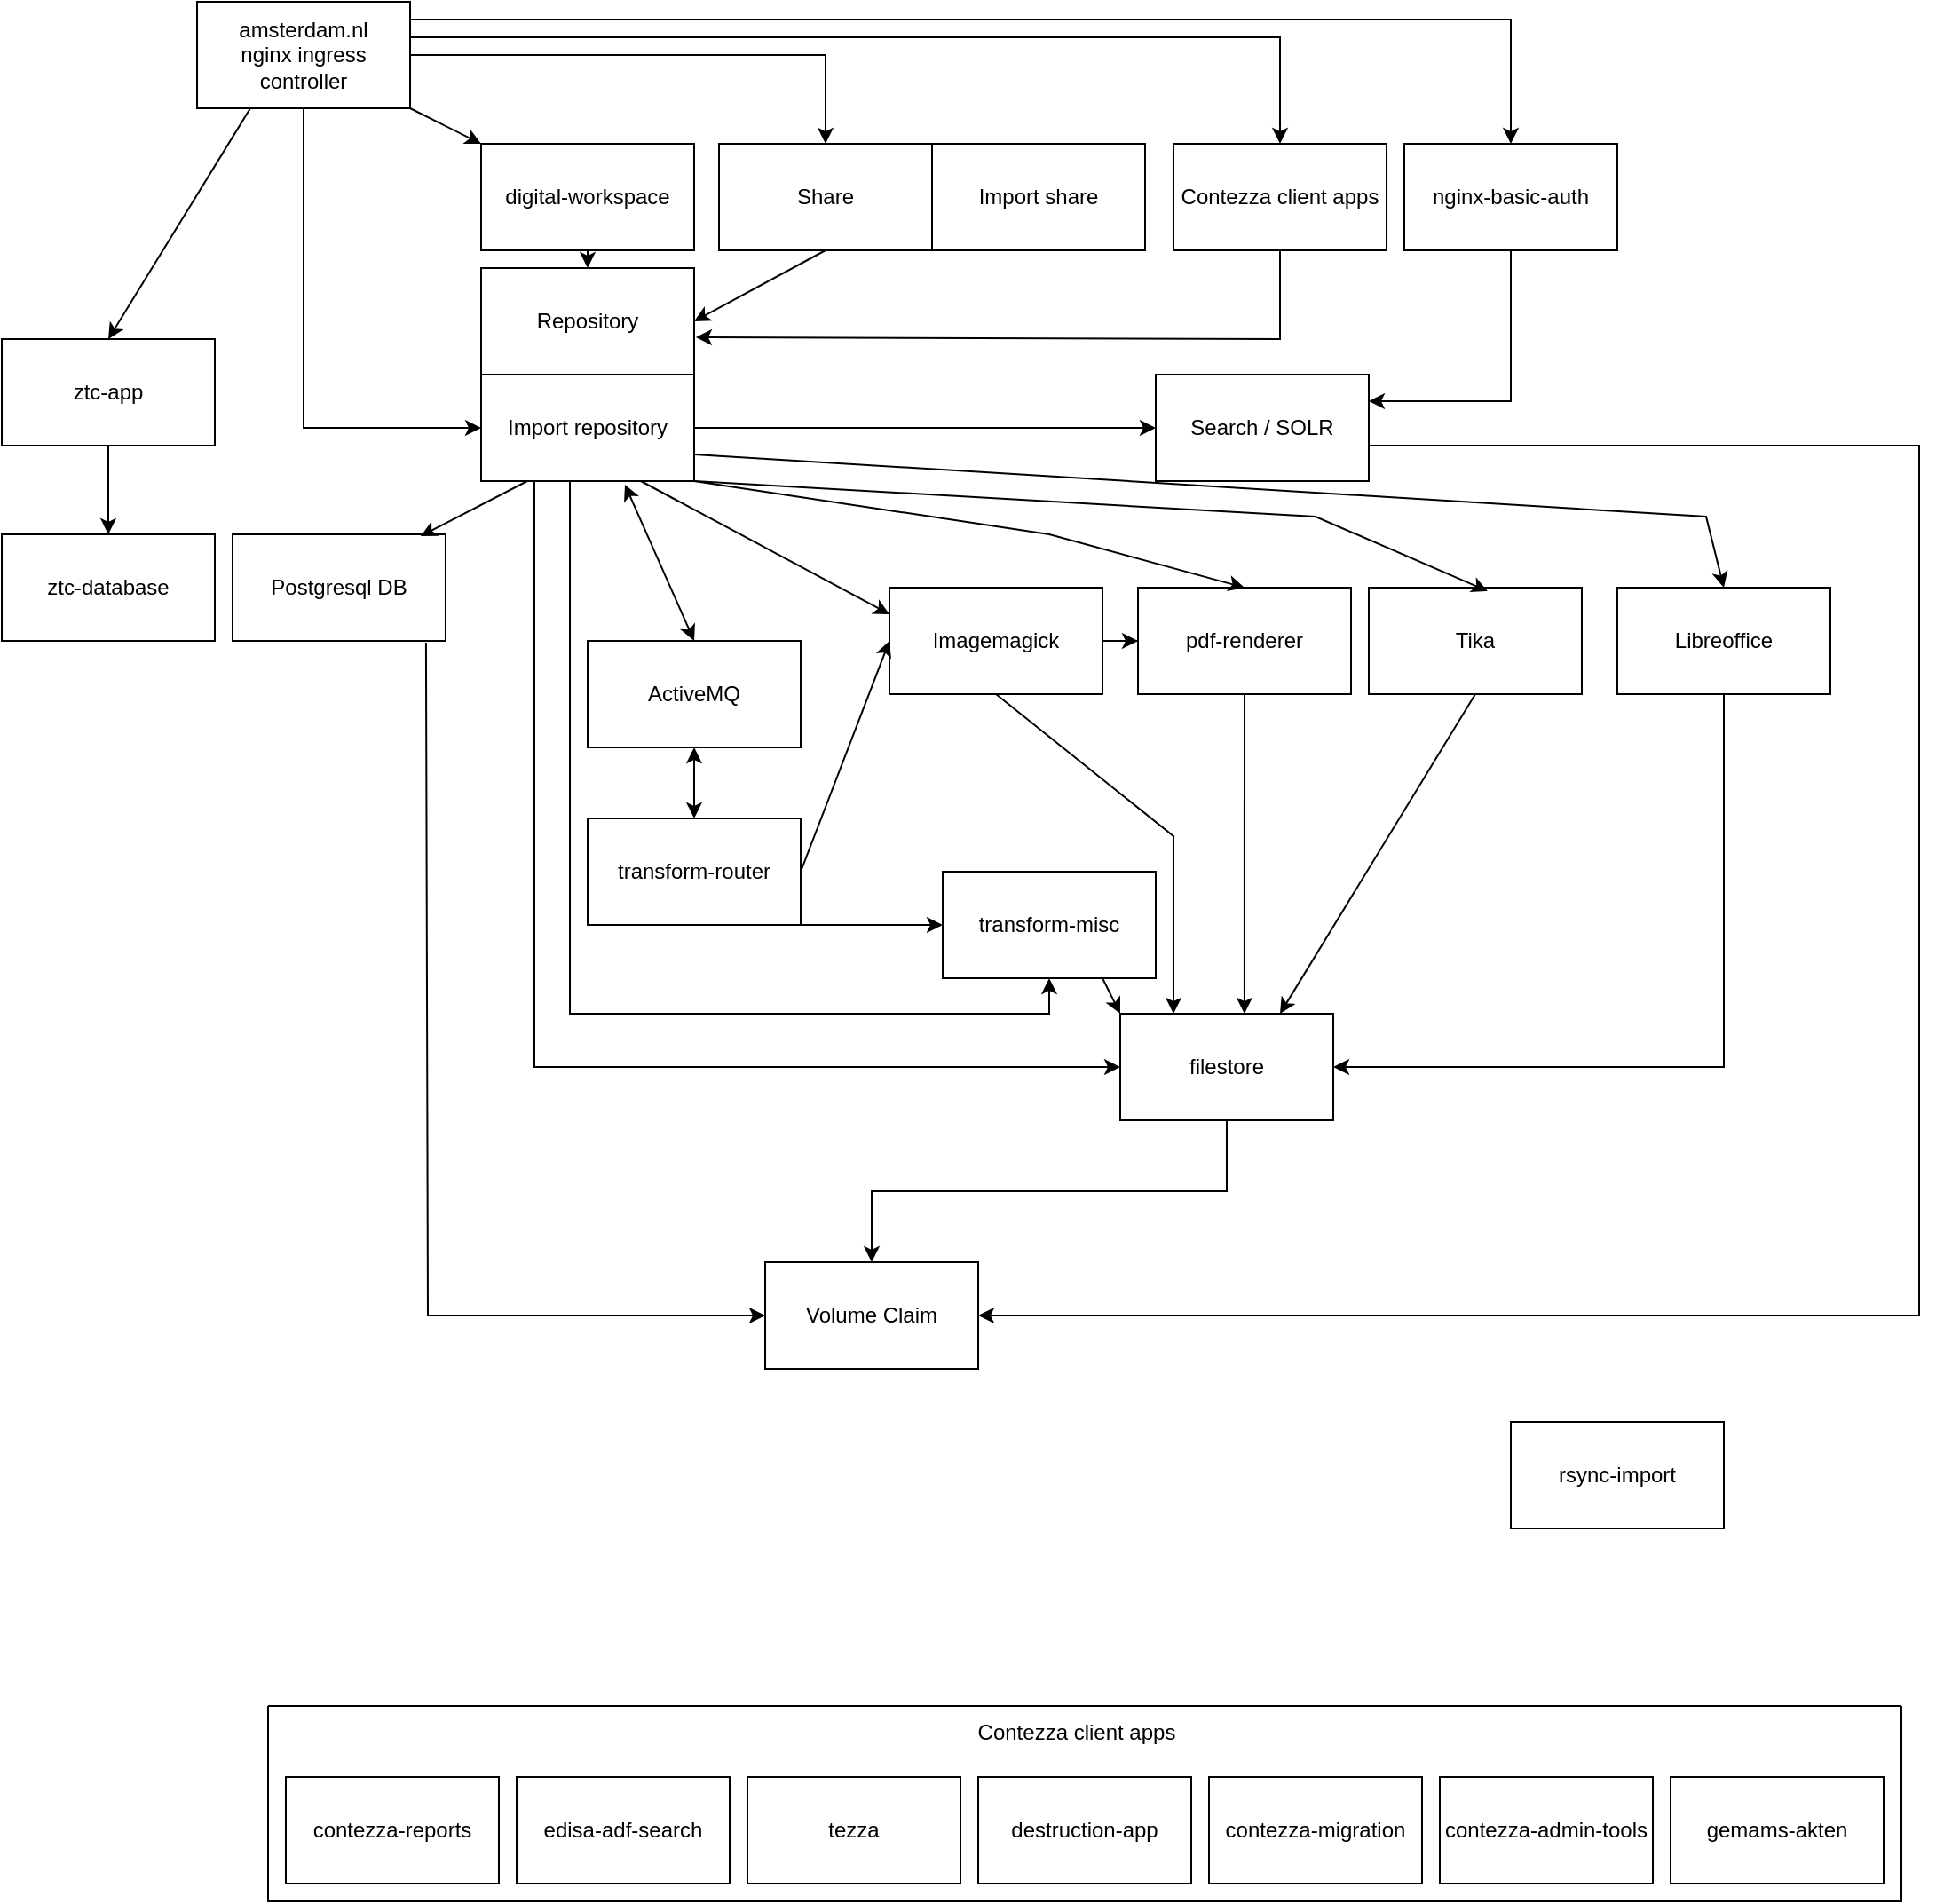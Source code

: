 <mxfile version="21.0.6" type="github">
  <diagram name="Page-1" id="YS1rIyps25A-1Hv-qOsN">
    <mxGraphModel dx="1242" dy="738" grid="1" gridSize="10" guides="1" tooltips="1" connect="1" arrows="1" fold="1" page="1" pageScale="1" pageWidth="827" pageHeight="1169" math="0" shadow="0">
      <root>
        <mxCell id="0" />
        <mxCell id="1" parent="0" />
        <mxCell id="krFgZpiRX3iTC0WziJFK-1" value="Share" style="rounded=0;whiteSpace=wrap;html=1;" parent="1" vertex="1">
          <mxGeometry x="414" y="110" width="120" height="60" as="geometry" />
        </mxCell>
        <mxCell id="krFgZpiRX3iTC0WziJFK-3" value="Import share" style="rounded=0;whiteSpace=wrap;html=1;" parent="1" vertex="1">
          <mxGeometry x="534" y="110" width="120" height="60" as="geometry" />
        </mxCell>
        <mxCell id="krFgZpiRX3iTC0WziJFK-4" value="Repository" style="rounded=0;whiteSpace=wrap;html=1;" parent="1" vertex="1">
          <mxGeometry x="280" y="180" width="120" height="60" as="geometry" />
        </mxCell>
        <mxCell id="krFgZpiRX3iTC0WziJFK-5" value="Search / SOLR" style="rounded=0;whiteSpace=wrap;html=1;" parent="1" vertex="1">
          <mxGeometry x="660" y="240" width="120" height="60" as="geometry" />
        </mxCell>
        <mxCell id="hqRfEwjMwBw0cGuDDJ4P-16" value="" style="edgeStyle=orthogonalEdgeStyle;rounded=0;orthogonalLoop=1;jettySize=auto;html=1;entryX=0.5;entryY=0;entryDx=0;entryDy=0;exitX=0.5;exitY=1;exitDx=0;exitDy=0;" parent="1" source="krFgZpiRX3iTC0WziJFK-14" target="krFgZpiRX3iTC0WziJFK-6" edge="1">
          <mxGeometry relative="1" as="geometry">
            <Array as="points" />
          </mxGeometry>
        </mxCell>
        <mxCell id="krFgZpiRX3iTC0WziJFK-6" value="Volume Claim&lt;br&gt;" style="rounded=0;whiteSpace=wrap;html=1;" parent="1" vertex="1">
          <mxGeometry x="440" y="740" width="120" height="60" as="geometry" />
        </mxCell>
        <mxCell id="krFgZpiRX3iTC0WziJFK-7" value="ActiveMQ" style="rounded=0;whiteSpace=wrap;html=1;" parent="1" vertex="1">
          <mxGeometry x="340" y="390" width="120" height="60" as="geometry" />
        </mxCell>
        <mxCell id="CQKRBAxGJwTXLFwutG1I-16" value="" style="edgeStyle=orthogonalEdgeStyle;rounded=0;orthogonalLoop=1;jettySize=auto;html=1;" parent="1" source="krFgZpiRX3iTC0WziJFK-8" target="krFgZpiRX3iTC0WziJFK-10" edge="1">
          <mxGeometry relative="1" as="geometry" />
        </mxCell>
        <mxCell id="krFgZpiRX3iTC0WziJFK-8" value="Imagemagick" style="rounded=0;whiteSpace=wrap;html=1;" parent="1" vertex="1">
          <mxGeometry x="510" y="360" width="120" height="60" as="geometry" />
        </mxCell>
        <mxCell id="krFgZpiRX3iTC0WziJFK-9" value="Libreoffice" style="rounded=0;whiteSpace=wrap;html=1;" parent="1" vertex="1">
          <mxGeometry x="920" y="360" width="120" height="60" as="geometry" />
        </mxCell>
        <mxCell id="krFgZpiRX3iTC0WziJFK-10" value="pdf-renderer" style="rounded=0;whiteSpace=wrap;html=1;" parent="1" vertex="1">
          <mxGeometry x="650" y="360" width="120" height="60" as="geometry" />
        </mxCell>
        <mxCell id="krFgZpiRX3iTC0WziJFK-11" value="Tika" style="rounded=0;whiteSpace=wrap;html=1;" parent="1" vertex="1">
          <mxGeometry x="780" y="360" width="120" height="60" as="geometry" />
        </mxCell>
        <mxCell id="krFgZpiRX3iTC0WziJFK-12" value="transform-misc" style="rounded=0;whiteSpace=wrap;html=1;" parent="1" vertex="1">
          <mxGeometry x="540" y="520" width="120" height="60" as="geometry" />
        </mxCell>
        <mxCell id="krFgZpiRX3iTC0WziJFK-13" value="transform-router" style="rounded=0;whiteSpace=wrap;html=1;" parent="1" vertex="1">
          <mxGeometry x="340" y="490" width="120" height="60" as="geometry" />
        </mxCell>
        <mxCell id="krFgZpiRX3iTC0WziJFK-14" value="filestore" style="rounded=0;whiteSpace=wrap;html=1;" parent="1" vertex="1">
          <mxGeometry x="640" y="600" width="120" height="60" as="geometry" />
        </mxCell>
        <mxCell id="krFgZpiRX3iTC0WziJFK-18" value="digital-workspace" style="rounded=0;whiteSpace=wrap;html=1;" parent="1" vertex="1">
          <mxGeometry x="280" y="110" width="120" height="60" as="geometry" />
        </mxCell>
        <mxCell id="krFgZpiRX3iTC0WziJFK-23" value="nginx-basic-auth" style="rounded=0;whiteSpace=wrap;html=1;" parent="1" vertex="1">
          <mxGeometry x="800" y="110" width="120" height="60" as="geometry" />
        </mxCell>
        <mxCell id="krFgZpiRX3iTC0WziJFK-25" value="ztc-app" style="rounded=0;whiteSpace=wrap;html=1;" parent="1" vertex="1">
          <mxGeometry x="10" y="220" width="120" height="60" as="geometry" />
        </mxCell>
        <mxCell id="krFgZpiRX3iTC0WziJFK-26" value="ztc-database" style="rounded=0;whiteSpace=wrap;html=1;" parent="1" vertex="1">
          <mxGeometry x="10" y="330" width="120" height="60" as="geometry" />
        </mxCell>
        <mxCell id="krFgZpiRX3iTC0WziJFK-27" value="Import repository" style="rounded=0;whiteSpace=wrap;html=1;" parent="1" vertex="1">
          <mxGeometry x="280" y="240" width="120" height="60" as="geometry" />
        </mxCell>
        <mxCell id="krFgZpiRX3iTC0WziJFK-30" value="" style="endArrow=classic;startArrow=classic;html=1;rounded=0;exitX=0.5;exitY=0;exitDx=0;exitDy=0;entryX=0.5;entryY=1;entryDx=0;entryDy=0;" parent="1" source="krFgZpiRX3iTC0WziJFK-13" target="krFgZpiRX3iTC0WziJFK-7" edge="1">
          <mxGeometry width="50" height="50" relative="1" as="geometry">
            <mxPoint x="460" y="500" as="sourcePoint" />
            <mxPoint x="410" y="430" as="targetPoint" />
          </mxGeometry>
        </mxCell>
        <mxCell id="krFgZpiRX3iTC0WziJFK-32" value="" style="endArrow=classic;html=1;rounded=0;exitX=1;exitY=1;exitDx=0;exitDy=0;entryX=0;entryY=0.5;entryDx=0;entryDy=0;" parent="1" source="krFgZpiRX3iTC0WziJFK-13" target="krFgZpiRX3iTC0WziJFK-12" edge="1">
          <mxGeometry width="50" height="50" relative="1" as="geometry">
            <mxPoint x="440" y="430" as="sourcePoint" />
            <mxPoint x="440" y="540" as="targetPoint" />
          </mxGeometry>
        </mxCell>
        <mxCell id="krFgZpiRX3iTC0WziJFK-33" value="" style="endArrow=classic;html=1;rounded=0;exitX=1;exitY=0.5;exitDx=0;exitDy=0;entryX=0;entryY=0.5;entryDx=0;entryDy=0;" parent="1" source="krFgZpiRX3iTC0WziJFK-13" target="krFgZpiRX3iTC0WziJFK-8" edge="1">
          <mxGeometry width="50" height="50" relative="1" as="geometry">
            <mxPoint x="440" y="470" as="sourcePoint" />
            <mxPoint x="490" y="420" as="targetPoint" />
          </mxGeometry>
        </mxCell>
        <mxCell id="krFgZpiRX3iTC0WziJFK-39" value="" style="endArrow=classic;html=1;rounded=0;entryX=1;entryY=0.5;entryDx=0;entryDy=0;exitX=0.5;exitY=1;exitDx=0;exitDy=0;" parent="1" source="krFgZpiRX3iTC0WziJFK-9" target="krFgZpiRX3iTC0WziJFK-14" edge="1">
          <mxGeometry width="50" height="50" relative="1" as="geometry">
            <mxPoint x="730" y="470" as="sourcePoint" />
            <mxPoint x="780" y="420" as="targetPoint" />
            <Array as="points">
              <mxPoint x="980" y="630" />
            </Array>
          </mxGeometry>
        </mxCell>
        <mxCell id="hqRfEwjMwBw0cGuDDJ4P-1" value="" style="endArrow=classic;html=1;rounded=0;exitX=1;exitY=0.5;exitDx=0;exitDy=0;entryX=0;entryY=0.5;entryDx=0;entryDy=0;" parent="1" source="krFgZpiRX3iTC0WziJFK-27" target="krFgZpiRX3iTC0WziJFK-5" edge="1">
          <mxGeometry width="50" height="50" relative="1" as="geometry">
            <mxPoint x="390" y="330" as="sourcePoint" />
            <mxPoint x="440" y="280" as="targetPoint" />
          </mxGeometry>
        </mxCell>
        <mxCell id="hqRfEwjMwBw0cGuDDJ4P-2" value="" style="endArrow=classic;html=1;rounded=0;exitX=0.5;exitY=1;exitDx=0;exitDy=0;entryX=0.5;entryY=0;entryDx=0;entryDy=0;" parent="1" source="krFgZpiRX3iTC0WziJFK-18" target="krFgZpiRX3iTC0WziJFK-4" edge="1">
          <mxGeometry width="50" height="50" relative="1" as="geometry">
            <mxPoint x="390" y="330" as="sourcePoint" />
            <mxPoint x="270" y="190" as="targetPoint" />
          </mxGeometry>
        </mxCell>
        <mxCell id="hqRfEwjMwBw0cGuDDJ4P-3" value="" style="endArrow=classic;html=1;rounded=0;exitX=0.5;exitY=1;exitDx=0;exitDy=0;entryX=1;entryY=0.5;entryDx=0;entryDy=0;" parent="1" source="krFgZpiRX3iTC0WziJFK-1" target="krFgZpiRX3iTC0WziJFK-4" edge="1">
          <mxGeometry width="50" height="50" relative="1" as="geometry">
            <mxPoint x="440" y="220" as="sourcePoint" />
            <mxPoint x="500" y="210" as="targetPoint" />
          </mxGeometry>
        </mxCell>
        <mxCell id="hqRfEwjMwBw0cGuDDJ4P-4" value="" style="endArrow=classic;startArrow=classic;html=1;rounded=0;entryX=0.675;entryY=1.033;entryDx=0;entryDy=0;entryPerimeter=0;exitX=0.5;exitY=0;exitDx=0;exitDy=0;" parent="1" source="krFgZpiRX3iTC0WziJFK-7" target="krFgZpiRX3iTC0WziJFK-27" edge="1">
          <mxGeometry width="50" height="50" relative="1" as="geometry">
            <mxPoint x="380" y="420" as="sourcePoint" />
            <mxPoint x="430" y="370" as="targetPoint" />
          </mxGeometry>
        </mxCell>
        <mxCell id="hqRfEwjMwBw0cGuDDJ4P-5" value="" style="endArrow=classic;html=1;rounded=0;exitX=0.75;exitY=1;exitDx=0;exitDy=0;entryX=0;entryY=0.25;entryDx=0;entryDy=0;" parent="1" source="krFgZpiRX3iTC0WziJFK-27" target="krFgZpiRX3iTC0WziJFK-8" edge="1">
          <mxGeometry width="50" height="50" relative="1" as="geometry">
            <mxPoint x="450" y="340" as="sourcePoint" />
            <mxPoint x="500" y="290" as="targetPoint" />
          </mxGeometry>
        </mxCell>
        <mxCell id="hqRfEwjMwBw0cGuDDJ4P-6" value="" style="endArrow=classic;html=1;rounded=0;exitX=1;exitY=0.75;exitDx=0;exitDy=0;entryX=0.5;entryY=0;entryDx=0;entryDy=0;" parent="1" source="krFgZpiRX3iTC0WziJFK-27" target="krFgZpiRX3iTC0WziJFK-9" edge="1">
          <mxGeometry width="50" height="50" relative="1" as="geometry">
            <mxPoint x="380" y="450" as="sourcePoint" />
            <mxPoint x="430" y="400" as="targetPoint" />
            <Array as="points">
              <mxPoint x="970" y="320" />
            </Array>
          </mxGeometry>
        </mxCell>
        <mxCell id="hqRfEwjMwBw0cGuDDJ4P-7" value="" style="endArrow=classic;html=1;rounded=0;exitX=1;exitY=1;exitDx=0;exitDy=0;entryX=0.5;entryY=0;entryDx=0;entryDy=0;" parent="1" source="krFgZpiRX3iTC0WziJFK-27" target="krFgZpiRX3iTC0WziJFK-10" edge="1">
          <mxGeometry width="50" height="50" relative="1" as="geometry">
            <mxPoint x="250" y="440" as="sourcePoint" />
            <mxPoint x="300" y="390" as="targetPoint" />
            <Array as="points">
              <mxPoint x="600" y="330" />
            </Array>
          </mxGeometry>
        </mxCell>
        <mxCell id="hqRfEwjMwBw0cGuDDJ4P-8" value="" style="endArrow=classic;html=1;rounded=0;exitX=1;exitY=1;exitDx=0;exitDy=0;entryX=0.558;entryY=0.033;entryDx=0;entryDy=0;entryPerimeter=0;" parent="1" source="krFgZpiRX3iTC0WziJFK-27" target="krFgZpiRX3iTC0WziJFK-11" edge="1">
          <mxGeometry width="50" height="50" relative="1" as="geometry">
            <mxPoint x="360" y="430" as="sourcePoint" />
            <mxPoint x="410" y="380" as="targetPoint" />
            <Array as="points">
              <mxPoint x="750" y="320" />
            </Array>
          </mxGeometry>
        </mxCell>
        <mxCell id="hqRfEwjMwBw0cGuDDJ4P-17" value="Postgresql DB" style="rounded=0;whiteSpace=wrap;html=1;" parent="1" vertex="1">
          <mxGeometry x="140" y="330" width="120" height="60" as="geometry" />
        </mxCell>
        <mxCell id="hqRfEwjMwBw0cGuDDJ4P-18" value="" style="endArrow=classic;html=1;rounded=0;entryX=0.883;entryY=0.017;entryDx=0;entryDy=0;entryPerimeter=0;" parent="1" target="hqRfEwjMwBw0cGuDDJ4P-17" edge="1">
          <mxGeometry width="50" height="50" relative="1" as="geometry">
            <mxPoint x="306" y="300" as="sourcePoint" />
            <mxPoint x="270" y="220" as="targetPoint" />
          </mxGeometry>
        </mxCell>
        <mxCell id="hqRfEwjMwBw0cGuDDJ4P-19" value="" style="endArrow=classic;html=1;rounded=0;exitX=0.908;exitY=1.017;exitDx=0;exitDy=0;exitPerimeter=0;entryX=0;entryY=0.5;entryDx=0;entryDy=0;" parent="1" source="hqRfEwjMwBw0cGuDDJ4P-17" target="krFgZpiRX3iTC0WziJFK-6" edge="1">
          <mxGeometry width="50" height="50" relative="1" as="geometry">
            <mxPoint x="260" y="460" as="sourcePoint" />
            <mxPoint x="310" y="410" as="targetPoint" />
            <Array as="points">
              <mxPoint x="250" y="770" />
            </Array>
          </mxGeometry>
        </mxCell>
        <mxCell id="hqRfEwjMwBw0cGuDDJ4P-20" value="amsterdam.nl&lt;br&gt;nginx ingress controller" style="rounded=0;whiteSpace=wrap;html=1;" parent="1" vertex="1">
          <mxGeometry x="120" y="30" width="120" height="60" as="geometry" />
        </mxCell>
        <mxCell id="VwnkZJosyIpujjQFA8KQ-1" value="" style="endArrow=classic;html=1;rounded=0;entryX=0.5;entryY=0;entryDx=0;entryDy=0;" parent="1" target="krFgZpiRX3iTC0WziJFK-1" edge="1">
          <mxGeometry width="50" height="50" relative="1" as="geometry">
            <mxPoint x="240" y="60" as="sourcePoint" />
            <mxPoint x="290" y="10" as="targetPoint" />
            <Array as="points">
              <mxPoint x="474" y="60" />
            </Array>
          </mxGeometry>
        </mxCell>
        <mxCell id="VwnkZJosyIpujjQFA8KQ-2" value="" style="endArrow=classic;html=1;rounded=0;entryX=0;entryY=0;entryDx=0;entryDy=0;exitX=1;exitY=1;exitDx=0;exitDy=0;" parent="1" source="hqRfEwjMwBw0cGuDDJ4P-20" target="krFgZpiRX3iTC0WziJFK-18" edge="1">
          <mxGeometry width="50" height="50" relative="1" as="geometry">
            <mxPoint x="180" y="90" as="sourcePoint" />
            <mxPoint x="160" y="120" as="targetPoint" />
          </mxGeometry>
        </mxCell>
        <mxCell id="VwnkZJosyIpujjQFA8KQ-3" value="" style="endArrow=classic;html=1;rounded=0;exitX=0.5;exitY=1;exitDx=0;exitDy=0;entryX=0;entryY=0.5;entryDx=0;entryDy=0;" parent="1" source="hqRfEwjMwBw0cGuDDJ4P-20" target="krFgZpiRX3iTC0WziJFK-27" edge="1">
          <mxGeometry width="50" height="50" relative="1" as="geometry">
            <mxPoint x="140" y="230" as="sourcePoint" />
            <mxPoint x="190" y="180" as="targetPoint" />
            <Array as="points">
              <mxPoint x="180" y="270" />
            </Array>
          </mxGeometry>
        </mxCell>
        <mxCell id="CQKRBAxGJwTXLFwutG1I-1" value="" style="endArrow=classic;html=1;rounded=0;entryX=0.5;entryY=0;entryDx=0;entryDy=0;" parent="1" target="krFgZpiRX3iTC0WziJFK-23" edge="1">
          <mxGeometry width="50" height="50" relative="1" as="geometry">
            <mxPoint x="240" y="40" as="sourcePoint" />
            <mxPoint x="290" y="-10" as="targetPoint" />
            <Array as="points">
              <mxPoint x="860" y="40" />
            </Array>
          </mxGeometry>
        </mxCell>
        <mxCell id="CQKRBAxGJwTXLFwutG1I-2" value="" style="endArrow=classic;html=1;rounded=0;exitX=0.5;exitY=1;exitDx=0;exitDy=0;entryX=1;entryY=0.25;entryDx=0;entryDy=0;" parent="1" source="krFgZpiRX3iTC0WziJFK-23" target="krFgZpiRX3iTC0WziJFK-5" edge="1">
          <mxGeometry width="50" height="50" relative="1" as="geometry">
            <mxPoint x="730" y="160" as="sourcePoint" />
            <mxPoint x="780" y="110" as="targetPoint" />
            <Array as="points">
              <mxPoint x="860" y="255" />
            </Array>
          </mxGeometry>
        </mxCell>
        <mxCell id="CQKRBAxGJwTXLFwutG1I-3" value="" style="endArrow=classic;html=1;rounded=0;exitX=0.25;exitY=1;exitDx=0;exitDy=0;entryX=0.5;entryY=0;entryDx=0;entryDy=0;" parent="1" source="hqRfEwjMwBw0cGuDDJ4P-20" target="krFgZpiRX3iTC0WziJFK-25" edge="1">
          <mxGeometry width="50" height="50" relative="1" as="geometry">
            <mxPoint x="60" y="80" as="sourcePoint" />
            <mxPoint x="110" y="30" as="targetPoint" />
          </mxGeometry>
        </mxCell>
        <mxCell id="CQKRBAxGJwTXLFwutG1I-4" value="" style="endArrow=classic;html=1;rounded=0;entryX=0.5;entryY=0;entryDx=0;entryDy=0;" parent="1" target="krFgZpiRX3iTC0WziJFK-26" edge="1">
          <mxGeometry width="50" height="50" relative="1" as="geometry">
            <mxPoint x="70" y="280" as="sourcePoint" />
            <mxPoint x="120" y="230" as="targetPoint" />
          </mxGeometry>
        </mxCell>
        <mxCell id="CQKRBAxGJwTXLFwutG1I-5" value="Contezza client apps" style="rounded=0;whiteSpace=wrap;html=1;" parent="1" vertex="1">
          <mxGeometry x="670" y="110" width="120" height="60" as="geometry" />
        </mxCell>
        <mxCell id="CQKRBAxGJwTXLFwutG1I-6" value="" style="endArrow=classic;html=1;rounded=0;entryX=0.5;entryY=0;entryDx=0;entryDy=0;" parent="1" target="CQKRBAxGJwTXLFwutG1I-5" edge="1">
          <mxGeometry width="50" height="50" relative="1" as="geometry">
            <mxPoint x="240" y="50" as="sourcePoint" />
            <mxPoint x="290" as="targetPoint" />
            <Array as="points">
              <mxPoint x="730" y="50" />
            </Array>
          </mxGeometry>
        </mxCell>
        <mxCell id="CQKRBAxGJwTXLFwutG1I-7" value="" style="endArrow=classic;html=1;rounded=0;exitX=0.5;exitY=1;exitDx=0;exitDy=0;entryX=1.008;entryY=0.65;entryDx=0;entryDy=0;entryPerimeter=0;" parent="1" source="CQKRBAxGJwTXLFwutG1I-5" target="krFgZpiRX3iTC0WziJFK-4" edge="1">
          <mxGeometry width="50" height="50" relative="1" as="geometry">
            <mxPoint x="470" y="240" as="sourcePoint" />
            <mxPoint x="520" y="190" as="targetPoint" />
            <Array as="points">
              <mxPoint x="730" y="220" />
            </Array>
          </mxGeometry>
        </mxCell>
        <mxCell id="CQKRBAxGJwTXLFwutG1I-8" value="" style="swimlane;startSize=0;" parent="1" vertex="1">
          <mxGeometry x="160" y="990" width="920" height="110" as="geometry" />
        </mxCell>
        <mxCell id="CQKRBAxGJwTXLFwutG1I-9" value="Contezza client apps" style="text;html=1;align=center;verticalAlign=middle;resizable=0;points=[];autosize=1;strokeColor=none;fillColor=none;" parent="CQKRBAxGJwTXLFwutG1I-8" vertex="1">
          <mxGeometry x="390" width="130" height="30" as="geometry" />
        </mxCell>
        <mxCell id="krFgZpiRX3iTC0WziJFK-15" value="contezza-admin-tools" style="rounded=0;whiteSpace=wrap;html=1;" parent="CQKRBAxGJwTXLFwutG1I-8" vertex="1">
          <mxGeometry x="660" y="40" width="120" height="60" as="geometry" />
        </mxCell>
        <mxCell id="krFgZpiRX3iTC0WziJFK-16" value="contezza-migration" style="rounded=0;whiteSpace=wrap;html=1;" parent="CQKRBAxGJwTXLFwutG1I-8" vertex="1">
          <mxGeometry x="530" y="40" width="120" height="60" as="geometry" />
        </mxCell>
        <mxCell id="krFgZpiRX3iTC0WziJFK-17" value="destruction-app" style="rounded=0;whiteSpace=wrap;html=1;" parent="CQKRBAxGJwTXLFwutG1I-8" vertex="1">
          <mxGeometry x="400" y="40" width="120" height="60" as="geometry" />
        </mxCell>
        <mxCell id="krFgZpiRX3iTC0WziJFK-22" value="tezza" style="rounded=0;whiteSpace=wrap;html=1;" parent="CQKRBAxGJwTXLFwutG1I-8" vertex="1">
          <mxGeometry x="270" y="40" width="120" height="60" as="geometry" />
        </mxCell>
        <mxCell id="krFgZpiRX3iTC0WziJFK-20" value="gemams-akten" style="rounded=0;whiteSpace=wrap;html=1;" parent="CQKRBAxGJwTXLFwutG1I-8" vertex="1">
          <mxGeometry x="790" y="40" width="120" height="60" as="geometry" />
        </mxCell>
        <mxCell id="krFgZpiRX3iTC0WziJFK-19" value="edisa-adf-search" style="rounded=0;whiteSpace=wrap;html=1;" parent="CQKRBAxGJwTXLFwutG1I-8" vertex="1">
          <mxGeometry x="140" y="40" width="120" height="60" as="geometry" />
        </mxCell>
        <mxCell id="krFgZpiRX3iTC0WziJFK-21" value="contezza-reports" style="rounded=0;whiteSpace=wrap;html=1;" parent="CQKRBAxGJwTXLFwutG1I-8" vertex="1">
          <mxGeometry x="10" y="40" width="120" height="60" as="geometry" />
        </mxCell>
        <mxCell id="CQKRBAxGJwTXLFwutG1I-10" value="" style="endArrow=classic;html=1;rounded=0;entryX=0;entryY=0.5;entryDx=0;entryDy=0;exitX=0.25;exitY=1;exitDx=0;exitDy=0;" parent="1" source="krFgZpiRX3iTC0WziJFK-27" target="krFgZpiRX3iTC0WziJFK-14" edge="1">
          <mxGeometry width="50" height="50" relative="1" as="geometry">
            <mxPoint x="340" y="300" as="sourcePoint" />
            <mxPoint x="390" y="250" as="targetPoint" />
            <Array as="points">
              <mxPoint x="310" y="630" />
            </Array>
          </mxGeometry>
        </mxCell>
        <mxCell id="CQKRBAxGJwTXLFwutG1I-14" value="" style="endArrow=classic;html=1;rounded=0;entryX=0.5;entryY=1;entryDx=0;entryDy=0;" parent="1" target="krFgZpiRX3iTC0WziJFK-12" edge="1">
          <mxGeometry width="50" height="50" relative="1" as="geometry">
            <mxPoint x="330" y="300" as="sourcePoint" />
            <mxPoint x="380" y="250" as="targetPoint" />
            <Array as="points">
              <mxPoint x="330" y="600" />
              <mxPoint x="600" y="600" />
            </Array>
          </mxGeometry>
        </mxCell>
        <mxCell id="CQKRBAxGJwTXLFwutG1I-17" value="" style="endArrow=classic;html=1;rounded=0;entryX=1;entryY=0.5;entryDx=0;entryDy=0;" parent="1" target="krFgZpiRX3iTC0WziJFK-6" edge="1">
          <mxGeometry width="50" height="50" relative="1" as="geometry">
            <mxPoint x="780" y="280" as="sourcePoint" />
            <mxPoint x="830" y="230" as="targetPoint" />
            <Array as="points">
              <mxPoint x="1090" y="280" />
              <mxPoint x="1090" y="770" />
            </Array>
          </mxGeometry>
        </mxCell>
        <mxCell id="CQKRBAxGJwTXLFwutG1I-19" value="" style="endArrow=classic;html=1;rounded=0;exitX=0.75;exitY=1;exitDx=0;exitDy=0;entryX=0;entryY=0;entryDx=0;entryDy=0;" parent="1" source="krFgZpiRX3iTC0WziJFK-12" target="krFgZpiRX3iTC0WziJFK-14" edge="1">
          <mxGeometry width="50" height="50" relative="1" as="geometry">
            <mxPoint x="630" y="480" as="sourcePoint" />
            <mxPoint x="680" y="430" as="targetPoint" />
          </mxGeometry>
        </mxCell>
        <mxCell id="CQKRBAxGJwTXLFwutG1I-20" value="" style="endArrow=classic;html=1;rounded=0;exitX=0.5;exitY=1;exitDx=0;exitDy=0;entryX=0.25;entryY=0;entryDx=0;entryDy=0;" parent="1" source="krFgZpiRX3iTC0WziJFK-8" target="krFgZpiRX3iTC0WziJFK-14" edge="1">
          <mxGeometry width="50" height="50" relative="1" as="geometry">
            <mxPoint x="620" y="460" as="sourcePoint" />
            <mxPoint x="670" y="410" as="targetPoint" />
            <Array as="points">
              <mxPoint x="670" y="500" />
            </Array>
          </mxGeometry>
        </mxCell>
        <mxCell id="CQKRBAxGJwTXLFwutG1I-21" value="" style="endArrow=classic;html=1;rounded=0;exitX=0.5;exitY=1;exitDx=0;exitDy=0;entryX=0.583;entryY=0;entryDx=0;entryDy=0;entryPerimeter=0;" parent="1" source="krFgZpiRX3iTC0WziJFK-10" target="krFgZpiRX3iTC0WziJFK-14" edge="1">
          <mxGeometry width="50" height="50" relative="1" as="geometry">
            <mxPoint x="730" y="470" as="sourcePoint" />
            <mxPoint x="780" y="420" as="targetPoint" />
          </mxGeometry>
        </mxCell>
        <mxCell id="CQKRBAxGJwTXLFwutG1I-22" value="" style="endArrow=classic;html=1;rounded=0;exitX=0.5;exitY=1;exitDx=0;exitDy=0;entryX=0.75;entryY=0;entryDx=0;entryDy=0;" parent="1" source="krFgZpiRX3iTC0WziJFK-11" target="krFgZpiRX3iTC0WziJFK-14" edge="1">
          <mxGeometry width="50" height="50" relative="1" as="geometry">
            <mxPoint x="820" y="550" as="sourcePoint" />
            <mxPoint x="870" y="500" as="targetPoint" />
          </mxGeometry>
        </mxCell>
        <mxCell id="krFgZpiRX3iTC0WziJFK-24" value="rsync-import" style="rounded=0;whiteSpace=wrap;html=1;" parent="1" vertex="1">
          <mxGeometry x="860" y="830" width="120" height="60" as="geometry" />
        </mxCell>
      </root>
    </mxGraphModel>
  </diagram>
</mxfile>

